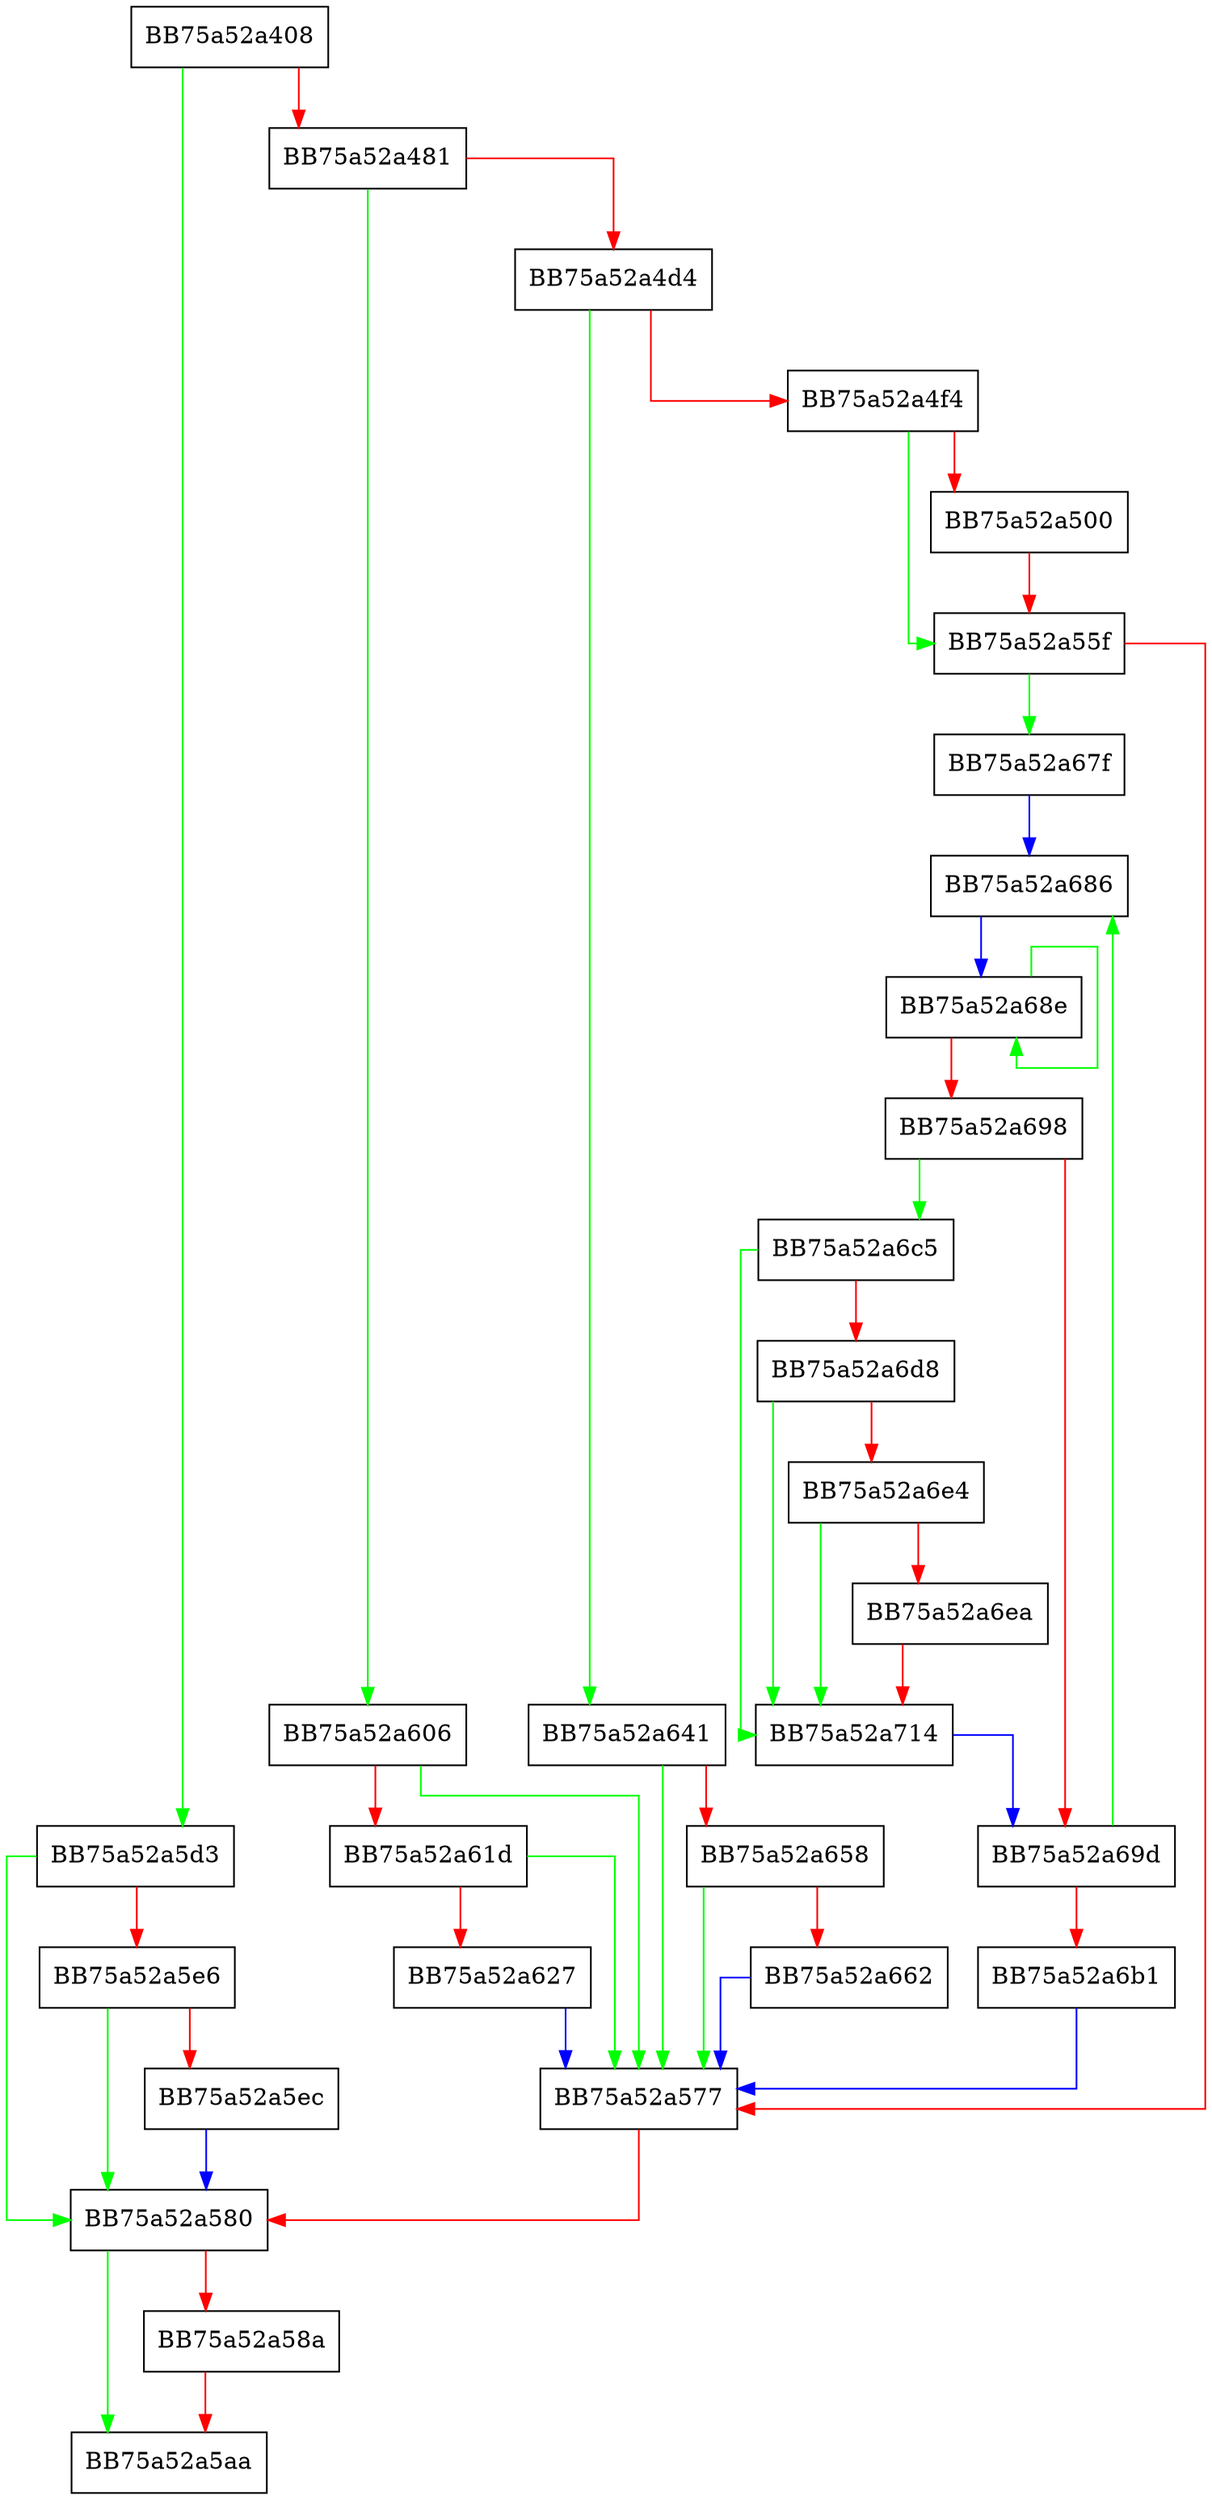 digraph DoCmdInlineScriptsScan {
  node [shape="box"];
  graph [splines=ortho];
  BB75a52a408 -> BB75a52a5d3 [color="green"];
  BB75a52a408 -> BB75a52a481 [color="red"];
  BB75a52a481 -> BB75a52a606 [color="green"];
  BB75a52a481 -> BB75a52a4d4 [color="red"];
  BB75a52a4d4 -> BB75a52a641 [color="green"];
  BB75a52a4d4 -> BB75a52a4f4 [color="red"];
  BB75a52a4f4 -> BB75a52a55f [color="green"];
  BB75a52a4f4 -> BB75a52a500 [color="red"];
  BB75a52a500 -> BB75a52a55f [color="red"];
  BB75a52a55f -> BB75a52a67f [color="green"];
  BB75a52a55f -> BB75a52a577 [color="red"];
  BB75a52a577 -> BB75a52a580 [color="red"];
  BB75a52a580 -> BB75a52a5aa [color="green"];
  BB75a52a580 -> BB75a52a58a [color="red"];
  BB75a52a58a -> BB75a52a5aa [color="red"];
  BB75a52a5d3 -> BB75a52a580 [color="green"];
  BB75a52a5d3 -> BB75a52a5e6 [color="red"];
  BB75a52a5e6 -> BB75a52a580 [color="green"];
  BB75a52a5e6 -> BB75a52a5ec [color="red"];
  BB75a52a5ec -> BB75a52a580 [color="blue"];
  BB75a52a606 -> BB75a52a577 [color="green"];
  BB75a52a606 -> BB75a52a61d [color="red"];
  BB75a52a61d -> BB75a52a577 [color="green"];
  BB75a52a61d -> BB75a52a627 [color="red"];
  BB75a52a627 -> BB75a52a577 [color="blue"];
  BB75a52a641 -> BB75a52a577 [color="green"];
  BB75a52a641 -> BB75a52a658 [color="red"];
  BB75a52a658 -> BB75a52a577 [color="green"];
  BB75a52a658 -> BB75a52a662 [color="red"];
  BB75a52a662 -> BB75a52a577 [color="blue"];
  BB75a52a67f -> BB75a52a686 [color="blue"];
  BB75a52a686 -> BB75a52a68e [color="blue"];
  BB75a52a68e -> BB75a52a68e [color="green"];
  BB75a52a68e -> BB75a52a698 [color="red"];
  BB75a52a698 -> BB75a52a6c5 [color="green"];
  BB75a52a698 -> BB75a52a69d [color="red"];
  BB75a52a69d -> BB75a52a686 [color="green"];
  BB75a52a69d -> BB75a52a6b1 [color="red"];
  BB75a52a6b1 -> BB75a52a577 [color="blue"];
  BB75a52a6c5 -> BB75a52a714 [color="green"];
  BB75a52a6c5 -> BB75a52a6d8 [color="red"];
  BB75a52a6d8 -> BB75a52a714 [color="green"];
  BB75a52a6d8 -> BB75a52a6e4 [color="red"];
  BB75a52a6e4 -> BB75a52a714 [color="green"];
  BB75a52a6e4 -> BB75a52a6ea [color="red"];
  BB75a52a6ea -> BB75a52a714 [color="red"];
  BB75a52a714 -> BB75a52a69d [color="blue"];
}